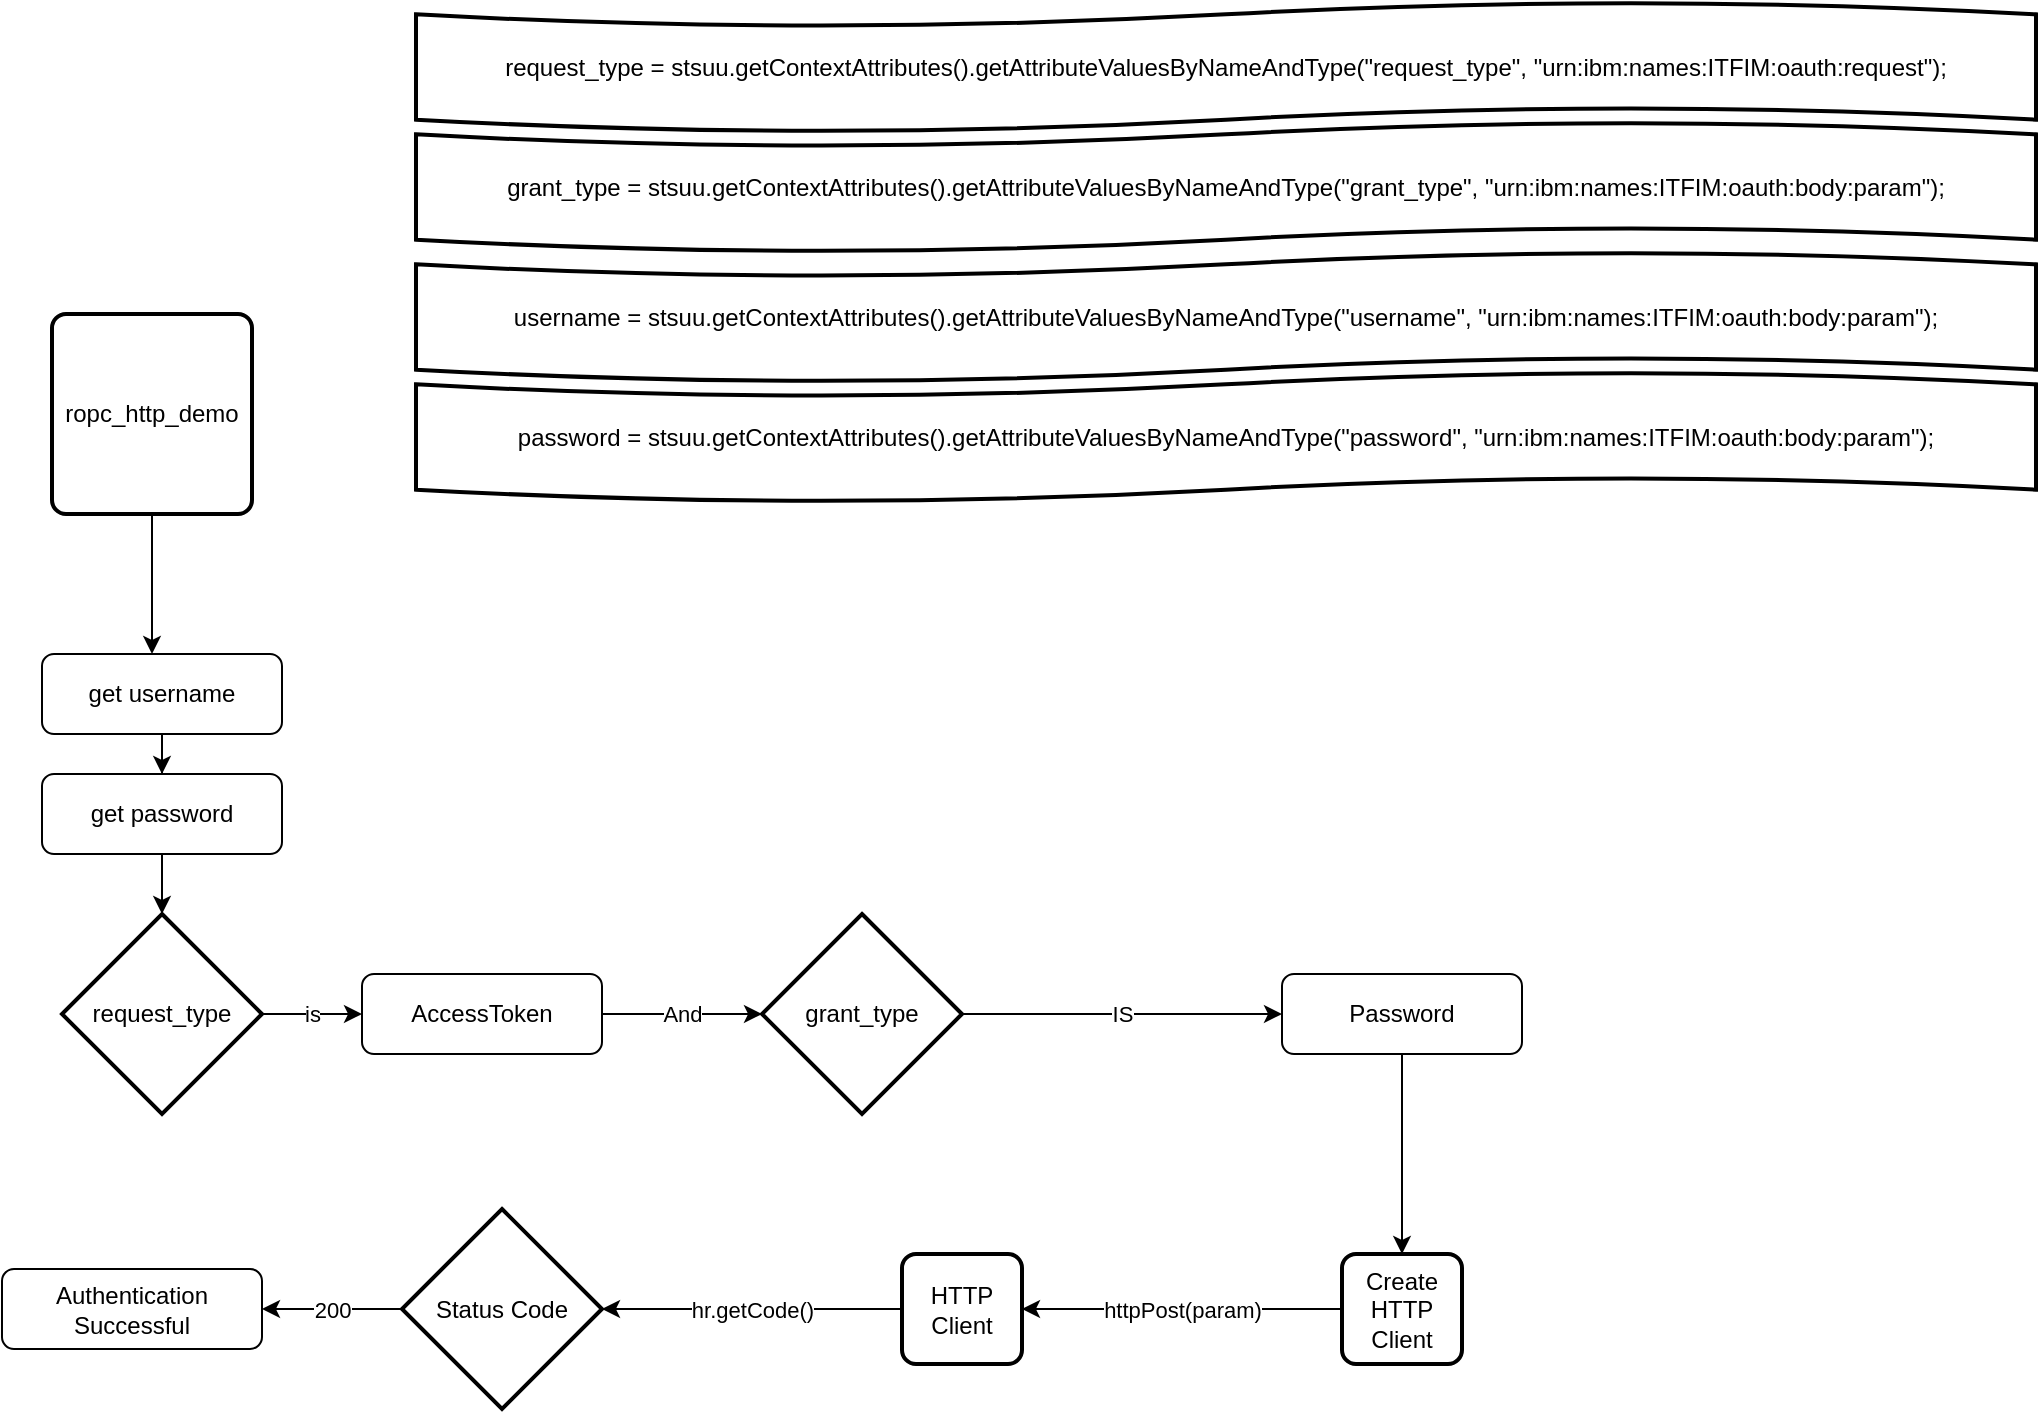 <mxfile version="20.8.17" type="github">
  <diagram id="C5RBs43oDa-KdzZeNtuy" name="Page-1">
    <mxGraphModel dx="1434" dy="788" grid="1" gridSize="10" guides="1" tooltips="1" connect="1" arrows="1" fold="1" page="1" pageScale="1" pageWidth="827" pageHeight="1169" math="0" shadow="0">
      <root>
        <mxCell id="WIyWlLk6GJQsqaUBKTNV-0" />
        <mxCell id="WIyWlLk6GJQsqaUBKTNV-1" parent="WIyWlLk6GJQsqaUBKTNV-0" />
        <mxCell id="8u9az_-6E9huGCgLwTI3-2" style="edgeStyle=orthogonalEdgeStyle;rounded=0;orthogonalLoop=1;jettySize=auto;html=1;exitX=0.5;exitY=0;exitDx=0;exitDy=0;entryX=0;entryY=0.5;entryDx=0;entryDy=0;" parent="WIyWlLk6GJQsqaUBKTNV-1" target="8u9az_-6E9huGCgLwTI3-1" edge="1">
          <mxGeometry relative="1" as="geometry">
            <mxPoint x="153" y="360" as="sourcePoint" />
          </mxGeometry>
        </mxCell>
        <mxCell id="8u9az_-6E9huGCgLwTI3-4" value="" style="edgeStyle=orthogonalEdgeStyle;rounded=0;orthogonalLoop=1;jettySize=auto;html=1;" parent="WIyWlLk6GJQsqaUBKTNV-1" source="8u9az_-6E9huGCgLwTI3-1" target="8u9az_-6E9huGCgLwTI3-3" edge="1">
          <mxGeometry relative="1" as="geometry" />
        </mxCell>
        <mxCell id="8u9az_-6E9huGCgLwTI3-1" value="get username" style="rounded=1;whiteSpace=wrap;html=1;fontSize=12;glass=0;strokeWidth=1;shadow=0;" parent="WIyWlLk6GJQsqaUBKTNV-1" vertex="1">
          <mxGeometry x="98" y="360" width="120" height="40" as="geometry" />
        </mxCell>
        <mxCell id="8u9az_-6E9huGCgLwTI3-20" value="" style="edgeStyle=orthogonalEdgeStyle;rounded=0;orthogonalLoop=1;jettySize=auto;html=1;" parent="WIyWlLk6GJQsqaUBKTNV-1" source="8u9az_-6E9huGCgLwTI3-3" target="8u9az_-6E9huGCgLwTI3-10" edge="1">
          <mxGeometry relative="1" as="geometry" />
        </mxCell>
        <mxCell id="8u9az_-6E9huGCgLwTI3-3" value="get password" style="rounded=1;whiteSpace=wrap;html=1;fontSize=12;glass=0;strokeWidth=1;shadow=0;" parent="WIyWlLk6GJQsqaUBKTNV-1" vertex="1">
          <mxGeometry x="98" y="420" width="120" height="40" as="geometry" />
        </mxCell>
        <mxCell id="8u9az_-6E9huGCgLwTI3-13" value="is" style="edgeStyle=orthogonalEdgeStyle;rounded=0;orthogonalLoop=1;jettySize=auto;html=1;entryX=0;entryY=0.5;entryDx=0;entryDy=0;" parent="WIyWlLk6GJQsqaUBKTNV-1" source="8u9az_-6E9huGCgLwTI3-10" target="8u9az_-6E9huGCgLwTI3-12" edge="1">
          <mxGeometry relative="1" as="geometry" />
        </mxCell>
        <mxCell id="8u9az_-6E9huGCgLwTI3-10" value="request_type" style="strokeWidth=2;html=1;shape=mxgraph.flowchart.decision;whiteSpace=wrap;" parent="WIyWlLk6GJQsqaUBKTNV-1" vertex="1">
          <mxGeometry x="108" y="490" width="100" height="100" as="geometry" />
        </mxCell>
        <mxCell id="8u9az_-6E9huGCgLwTI3-15" value="And" style="edgeStyle=orthogonalEdgeStyle;rounded=0;orthogonalLoop=1;jettySize=auto;html=1;" parent="WIyWlLk6GJQsqaUBKTNV-1" source="8u9az_-6E9huGCgLwTI3-12" target="8u9az_-6E9huGCgLwTI3-14" edge="1">
          <mxGeometry relative="1" as="geometry" />
        </mxCell>
        <mxCell id="8u9az_-6E9huGCgLwTI3-12" value="AccessToken" style="rounded=1;whiteSpace=wrap;html=1;fontSize=12;glass=0;strokeWidth=1;shadow=0;" parent="WIyWlLk6GJQsqaUBKTNV-1" vertex="1">
          <mxGeometry x="258" y="520" width="120" height="40" as="geometry" />
        </mxCell>
        <mxCell id="8u9az_-6E9huGCgLwTI3-17" value="IS" style="edgeStyle=orthogonalEdgeStyle;rounded=0;orthogonalLoop=1;jettySize=auto;html=1;" parent="WIyWlLk6GJQsqaUBKTNV-1" source="8u9az_-6E9huGCgLwTI3-14" target="8u9az_-6E9huGCgLwTI3-16" edge="1">
          <mxGeometry relative="1" as="geometry">
            <Array as="points">
              <mxPoint x="648" y="540" />
              <mxPoint x="648" y="540" />
            </Array>
          </mxGeometry>
        </mxCell>
        <mxCell id="8u9az_-6E9huGCgLwTI3-14" value="grant_type" style="strokeWidth=2;html=1;shape=mxgraph.flowchart.decision;whiteSpace=wrap;" parent="WIyWlLk6GJQsqaUBKTNV-1" vertex="1">
          <mxGeometry x="458" y="490" width="100" height="100" as="geometry" />
        </mxCell>
        <mxCell id="FqvtAqR_Rkzib5x8kWpQ-4" value="" style="edgeStyle=orthogonalEdgeStyle;rounded=0;orthogonalLoop=1;jettySize=auto;html=1;" edge="1" parent="WIyWlLk6GJQsqaUBKTNV-1" source="8u9az_-6E9huGCgLwTI3-16" target="FqvtAqR_Rkzib5x8kWpQ-3">
          <mxGeometry relative="1" as="geometry" />
        </mxCell>
        <mxCell id="8u9az_-6E9huGCgLwTI3-16" value="Password" style="rounded=1;whiteSpace=wrap;html=1;fontSize=12;glass=0;strokeWidth=1;shadow=0;" parent="WIyWlLk6GJQsqaUBKTNV-1" vertex="1">
          <mxGeometry x="718" y="520" width="120" height="40" as="geometry" />
        </mxCell>
        <mxCell id="8u9az_-6E9huGCgLwTI3-33" value="Authentication Successful" style="rounded=1;whiteSpace=wrap;html=1;fontSize=12;glass=0;strokeWidth=1;shadow=0;" parent="WIyWlLk6GJQsqaUBKTNV-1" vertex="1">
          <mxGeometry x="78" y="667.5" width="130" height="40" as="geometry" />
        </mxCell>
        <mxCell id="FqvtAqR_Rkzib5x8kWpQ-2" value="" style="edgeStyle=orthogonalEdgeStyle;rounded=0;orthogonalLoop=1;jettySize=auto;html=1;" edge="1" parent="WIyWlLk6GJQsqaUBKTNV-1" source="FqvtAqR_Rkzib5x8kWpQ-0" target="8u9az_-6E9huGCgLwTI3-1">
          <mxGeometry relative="1" as="geometry">
            <Array as="points">
              <mxPoint x="153" y="340" />
              <mxPoint x="153" y="340" />
            </Array>
          </mxGeometry>
        </mxCell>
        <mxCell id="FqvtAqR_Rkzib5x8kWpQ-0" value="ropc_http_demo" style="rounded=1;whiteSpace=wrap;html=1;absoluteArcSize=1;arcSize=14;strokeWidth=2;" vertex="1" parent="WIyWlLk6GJQsqaUBKTNV-1">
          <mxGeometry x="103" y="190" width="100" height="100" as="geometry" />
        </mxCell>
        <mxCell id="FqvtAqR_Rkzib5x8kWpQ-8" value="httpPost(param)" style="edgeStyle=orthogonalEdgeStyle;rounded=0;orthogonalLoop=1;jettySize=auto;html=1;entryX=1;entryY=0.5;entryDx=0;entryDy=0;" edge="1" parent="WIyWlLk6GJQsqaUBKTNV-1" source="FqvtAqR_Rkzib5x8kWpQ-3" target="FqvtAqR_Rkzib5x8kWpQ-11">
          <mxGeometry relative="1" as="geometry">
            <mxPoint x="628" y="640" as="targetPoint" />
          </mxGeometry>
        </mxCell>
        <mxCell id="FqvtAqR_Rkzib5x8kWpQ-3" value="Create &lt;br&gt;HTTP &lt;br&gt;Client" style="rounded=1;whiteSpace=wrap;html=1;absoluteArcSize=1;arcSize=14;strokeWidth=2;" vertex="1" parent="WIyWlLk6GJQsqaUBKTNV-1">
          <mxGeometry x="748" y="660" width="60" height="55" as="geometry" />
        </mxCell>
        <mxCell id="FqvtAqR_Rkzib5x8kWpQ-13" value="hr.getCode()" style="edgeStyle=orthogonalEdgeStyle;rounded=0;orthogonalLoop=1;jettySize=auto;html=1;" edge="1" parent="WIyWlLk6GJQsqaUBKTNV-1" source="FqvtAqR_Rkzib5x8kWpQ-11" target="FqvtAqR_Rkzib5x8kWpQ-12">
          <mxGeometry relative="1" as="geometry" />
        </mxCell>
        <mxCell id="FqvtAqR_Rkzib5x8kWpQ-11" value="HTTP &lt;br&gt;Client" style="rounded=1;whiteSpace=wrap;html=1;absoluteArcSize=1;arcSize=14;strokeWidth=2;" vertex="1" parent="WIyWlLk6GJQsqaUBKTNV-1">
          <mxGeometry x="528" y="660" width="60" height="55" as="geometry" />
        </mxCell>
        <mxCell id="FqvtAqR_Rkzib5x8kWpQ-14" value="200" style="edgeStyle=orthogonalEdgeStyle;rounded=0;orthogonalLoop=1;jettySize=auto;html=1;" edge="1" parent="WIyWlLk6GJQsqaUBKTNV-1" source="FqvtAqR_Rkzib5x8kWpQ-12" target="8u9az_-6E9huGCgLwTI3-33">
          <mxGeometry relative="1" as="geometry" />
        </mxCell>
        <mxCell id="FqvtAqR_Rkzib5x8kWpQ-12" value="Status Code" style="strokeWidth=2;html=1;shape=mxgraph.flowchart.decision;whiteSpace=wrap;" vertex="1" parent="WIyWlLk6GJQsqaUBKTNV-1">
          <mxGeometry x="278" y="637.5" width="100" height="100" as="geometry" />
        </mxCell>
        <mxCell id="FqvtAqR_Rkzib5x8kWpQ-15" value="request_type =&amp;nbsp;stsuu.getContextAttributes().getAttributeValuesByNameAndType(&quot;request_type&quot;, &quot;urn:ibm:names:ITFIM:oauth:request&quot;);" style="shape=tape;whiteSpace=wrap;html=1;strokeWidth=2;size=0.19" vertex="1" parent="WIyWlLk6GJQsqaUBKTNV-1">
          <mxGeometry x="285" y="34" width="810" height="65" as="geometry" />
        </mxCell>
        <mxCell id="FqvtAqR_Rkzib5x8kWpQ-16" value="grant_type =&amp;nbsp;stsuu.getContextAttributes().getAttributeValuesByNameAndType(&quot;grant_type&quot;, &quot;urn:ibm:names:ITFIM:oauth:body:param&quot;);" style="shape=tape;whiteSpace=wrap;html=1;strokeWidth=2;size=0.19" vertex="1" parent="WIyWlLk6GJQsqaUBKTNV-1">
          <mxGeometry x="285" y="94" width="810" height="65" as="geometry" />
        </mxCell>
        <mxCell id="FqvtAqR_Rkzib5x8kWpQ-17" value="username =&amp;nbsp;stsuu.getContextAttributes().getAttributeValuesByNameAndType(&quot;username&quot;, &quot;urn:ibm:names:ITFIM:oauth:body:param&quot;);" style="shape=tape;whiteSpace=wrap;html=1;strokeWidth=2;size=0.19" vertex="1" parent="WIyWlLk6GJQsqaUBKTNV-1">
          <mxGeometry x="285" y="159" width="810" height="65" as="geometry" />
        </mxCell>
        <mxCell id="FqvtAqR_Rkzib5x8kWpQ-18" value="password =&amp;nbsp;stsuu.getContextAttributes().getAttributeValuesByNameAndType(&quot;password&quot;, &quot;urn:ibm:names:ITFIM:oauth:body:param&quot;);" style="shape=tape;whiteSpace=wrap;html=1;strokeWidth=2;size=0.19" vertex="1" parent="WIyWlLk6GJQsqaUBKTNV-1">
          <mxGeometry x="285" y="219" width="810" height="65" as="geometry" />
        </mxCell>
      </root>
    </mxGraphModel>
  </diagram>
</mxfile>
